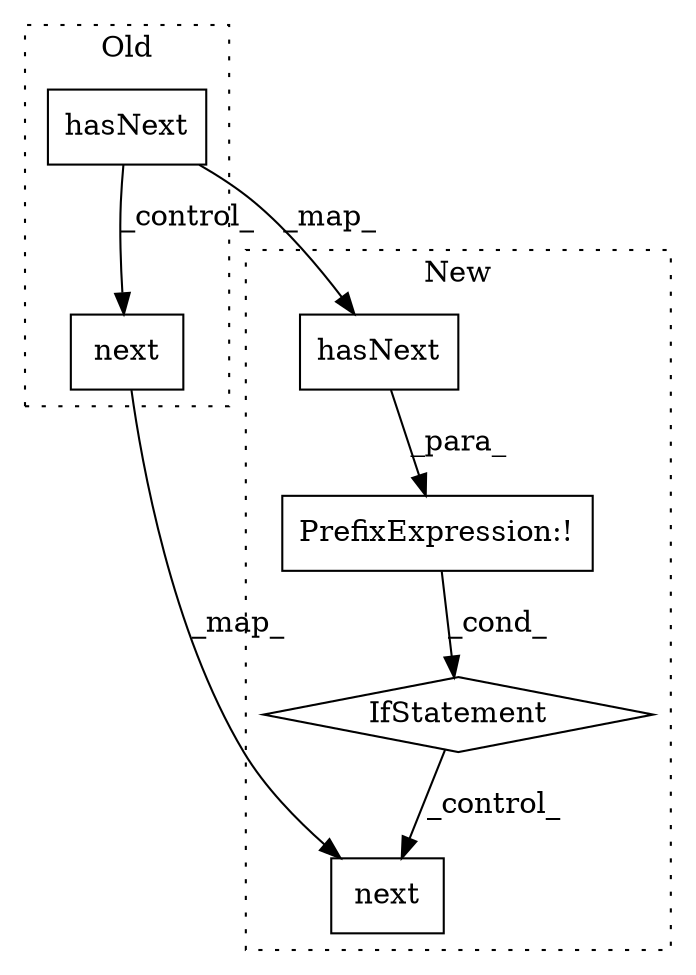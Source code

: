 digraph G {
subgraph cluster0 {
1 [label="hasNext" a="32" s="3390" l="9" shape="box"];
4 [label="next" a="32" s="3513" l="6" shape="box"];
label = "Old";
style="dotted";
}
subgraph cluster1 {
2 [label="hasNext" a="32" s="3368" l="9" shape="box"];
3 [label="next" a="32" s="3482" l="6" shape="box"];
5 [label="IfStatement" a="25" s="3350,3377" l="4,2" shape="diamond"];
6 [label="PrefixExpression:!" a="38" s="3354" l="1" shape="box"];
label = "New";
style="dotted";
}
1 -> 2 [label="_map_"];
1 -> 4 [label="_control_"];
2 -> 6 [label="_para_"];
4 -> 3 [label="_map_"];
5 -> 3 [label="_control_"];
6 -> 5 [label="_cond_"];
}